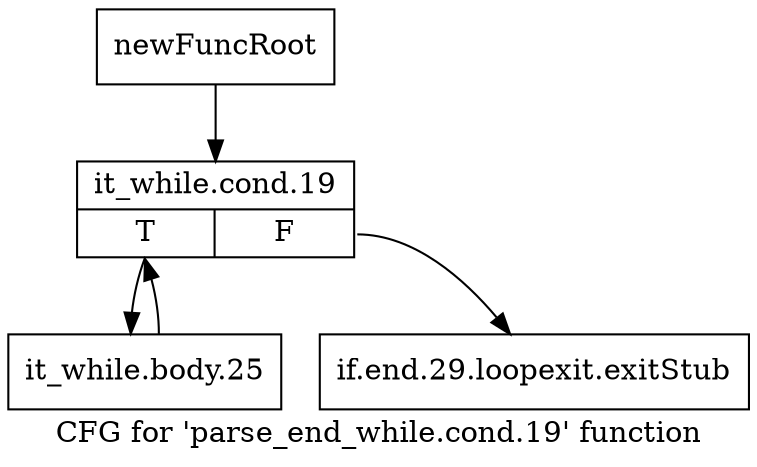 digraph "CFG for 'parse_end_while.cond.19' function" {
	label="CFG for 'parse_end_while.cond.19' function";

	Node0x59af5c0 [shape=record,label="{newFuncRoot}"];
	Node0x59af5c0 -> Node0x59af660;
	Node0x59af610 [shape=record,label="{if.end.29.loopexit.exitStub}"];
	Node0x59af660 [shape=record,label="{it_while.cond.19|{<s0>T|<s1>F}}"];
	Node0x59af660:s0 -> Node0x59af6b0;
	Node0x59af660:s1 -> Node0x59af610;
	Node0x59af6b0 [shape=record,label="{it_while.body.25}"];
	Node0x59af6b0 -> Node0x59af660;
}
